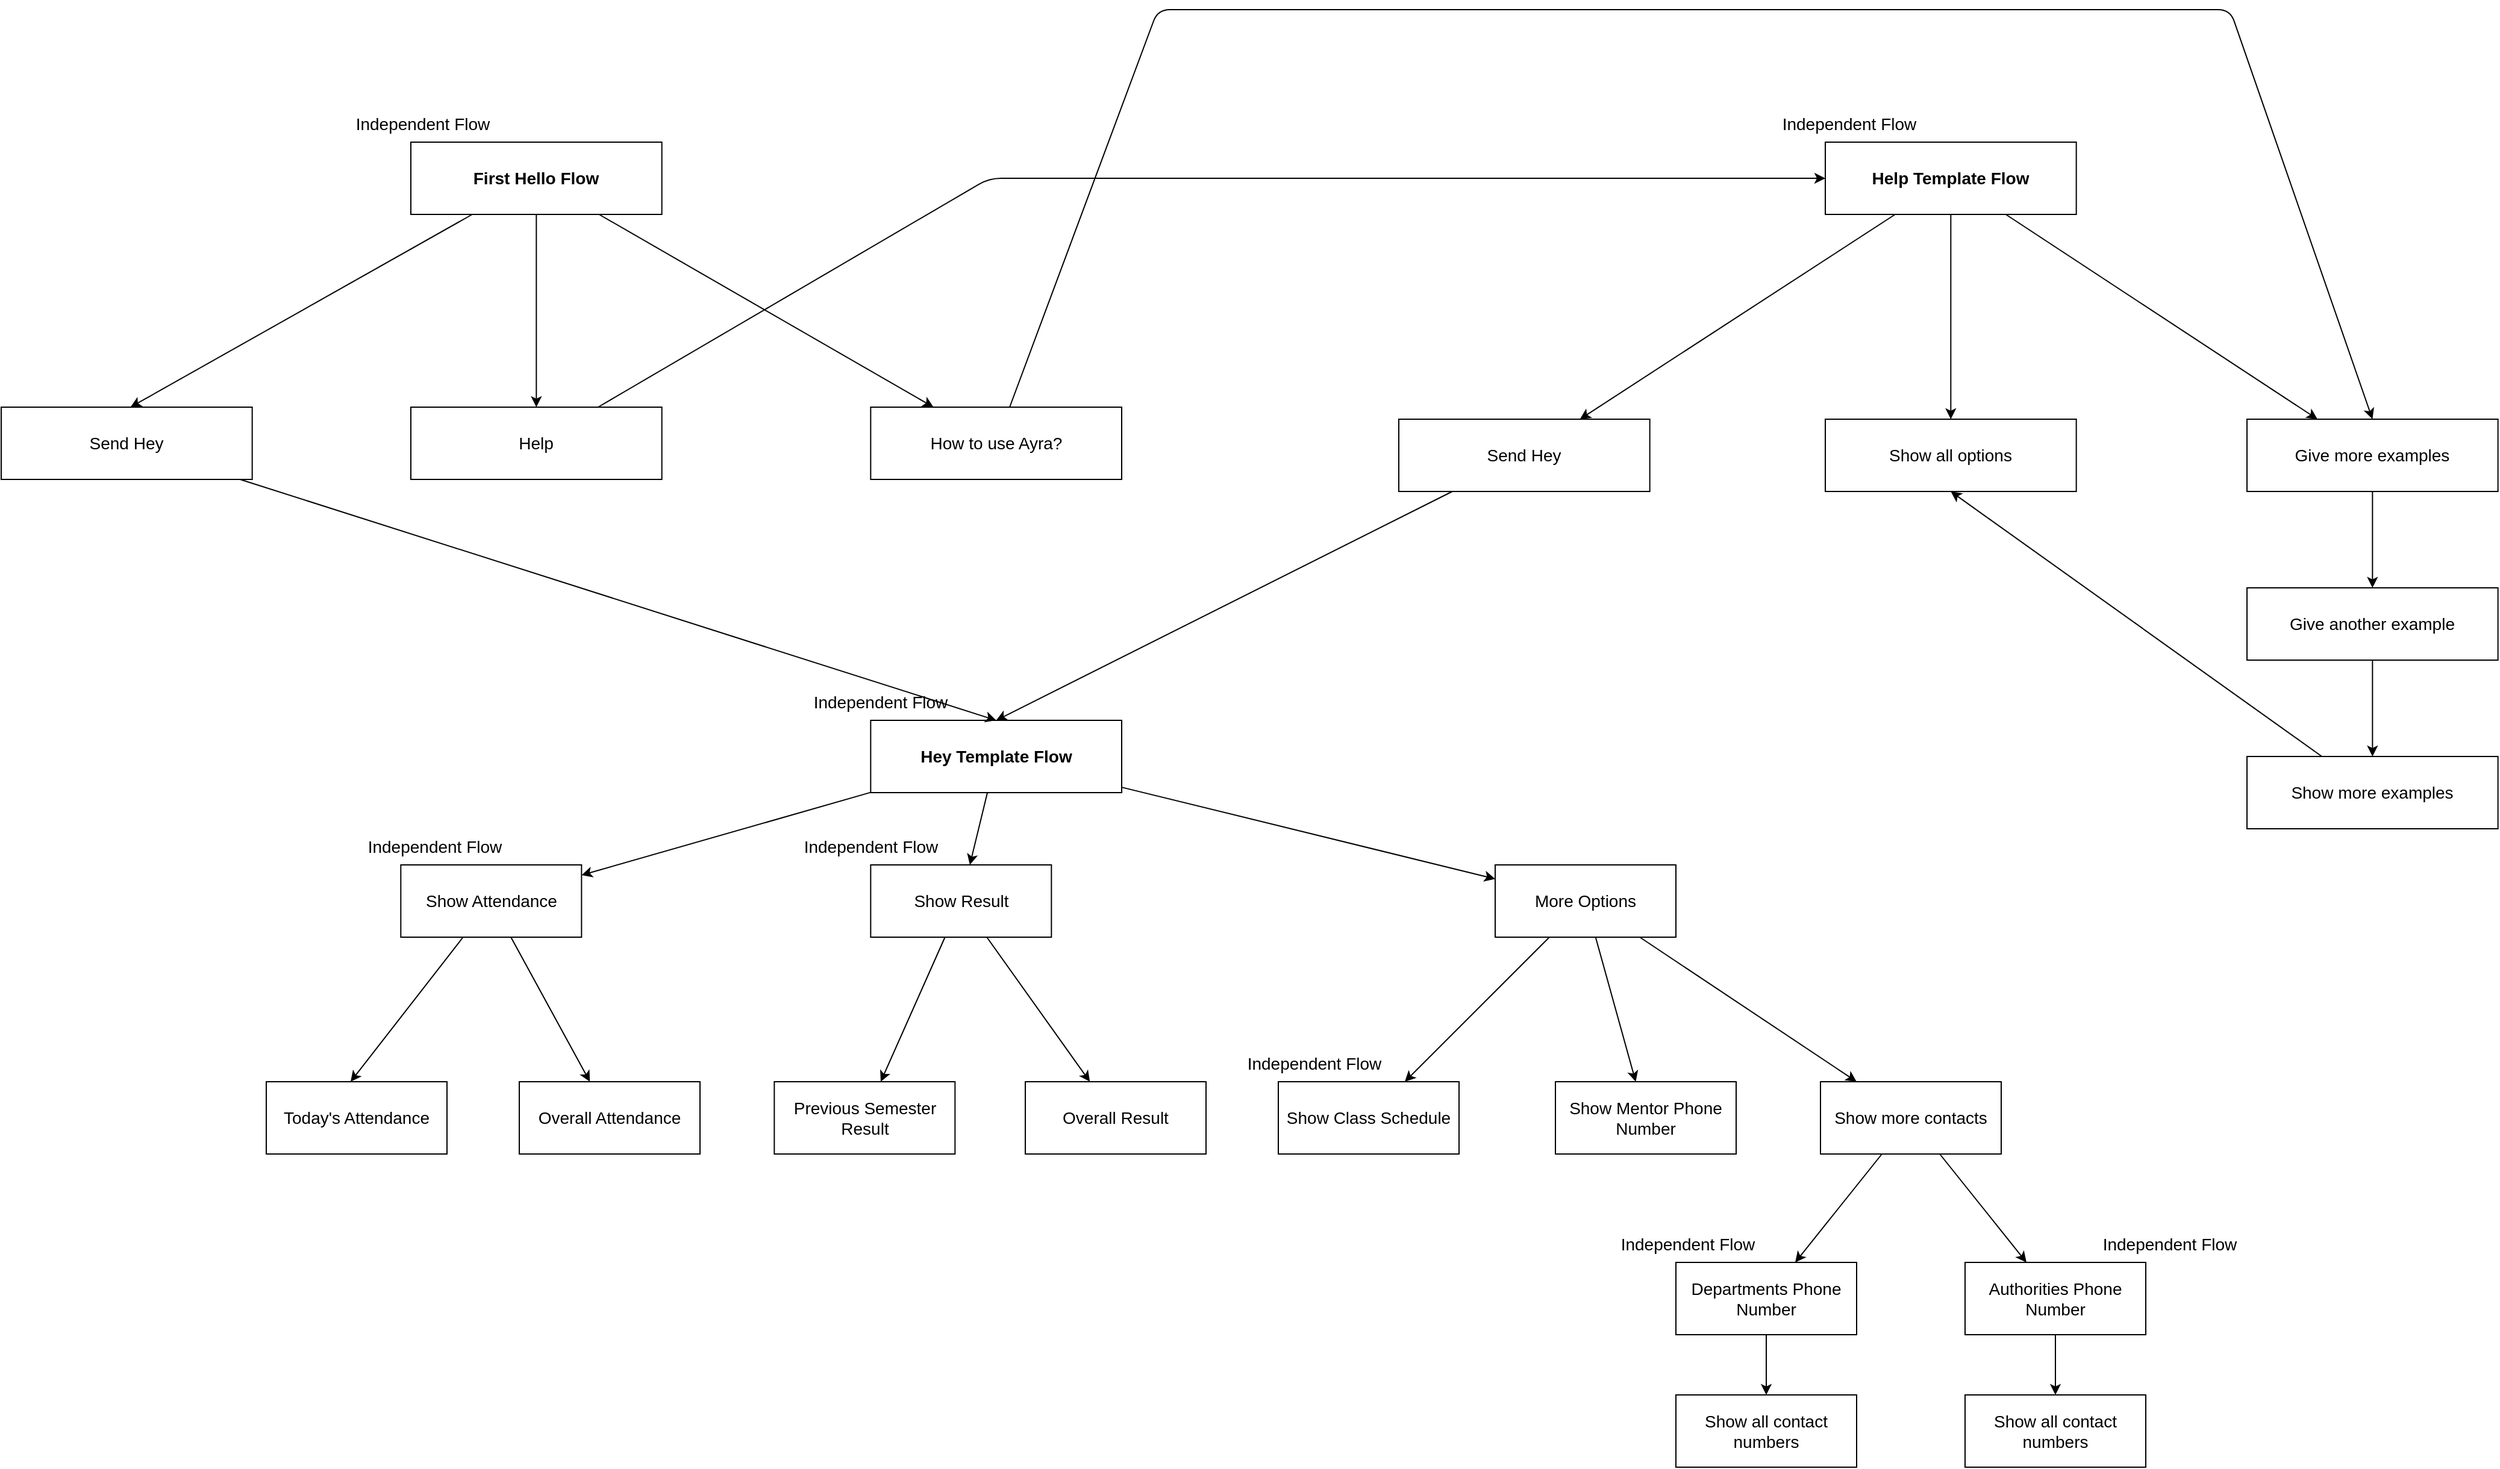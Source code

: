 <mxfile>
    <diagram id="dFfGA1GaR14zk84N3xvo" name="Page-1">
        <mxGraphModel dx="2772" dy="1546" grid="1" gridSize="10" guides="1" tooltips="1" connect="1" arrows="1" fold="1" page="1" pageScale="1" pageWidth="4681" pageHeight="3300" math="0" shadow="0">
            <root>
                <mxCell id="0"/>
                <mxCell id="1" parent="0"/>
                <mxCell id="4" value="" style="edgeStyle=none;html=1;fontSize=14;" parent="1" source="2" target="3" edge="1">
                    <mxGeometry relative="1" as="geometry"/>
                </mxCell>
                <mxCell id="7" value="" style="edgeStyle=none;html=1;fontSize=14;" parent="1" source="2" target="6" edge="1">
                    <mxGeometry relative="1" as="geometry"/>
                </mxCell>
                <mxCell id="13" value="" style="edgeStyle=none;html=1;fontSize=14;" parent="1" source="2" target="12" edge="1">
                    <mxGeometry relative="1" as="geometry"/>
                </mxCell>
                <mxCell id="2" value="&lt;font style=&quot;font-size: 14px;&quot;&gt;&lt;b style=&quot;font-size: 14px;&quot;&gt;Hey Template Flow&lt;/b&gt;&lt;/font&gt;" style="rounded=0;whiteSpace=wrap;html=1;fontSize=14;" parent="1" vertex="1">
                    <mxGeometry x="1491.67" y="1280" width="208.33" height="60" as="geometry"/>
                </mxCell>
                <mxCell id="15" value="" style="edgeStyle=none;html=1;fontSize=14;" parent="1" source="3" edge="1">
                    <mxGeometry relative="1" as="geometry">
                        <mxPoint x="1060.003" y="1580" as="targetPoint"/>
                    </mxGeometry>
                </mxCell>
                <mxCell id="19" value="" style="edgeStyle=none;html=1;fontSize=14;" parent="1" source="3" target="18" edge="1">
                    <mxGeometry relative="1" as="geometry"/>
                </mxCell>
                <mxCell id="3" value="&lt;font style=&quot;font-size: 14px;&quot;&gt;Show Attendance&lt;/font&gt;" style="rounded=0;whiteSpace=wrap;html=1;fontSize=14;" parent="1" vertex="1">
                    <mxGeometry x="1101.67" y="1400" width="150" height="60" as="geometry"/>
                </mxCell>
                <mxCell id="21" value="" style="edgeStyle=none;html=1;fontSize=14;" parent="1" source="6" target="20" edge="1">
                    <mxGeometry relative="1" as="geometry"/>
                </mxCell>
                <mxCell id="24" value="" style="edgeStyle=none;html=1;fontSize=14;" parent="1" source="6" target="23" edge="1">
                    <mxGeometry relative="1" as="geometry"/>
                </mxCell>
                <mxCell id="6" value="&lt;font style=&quot;font-size: 14px;&quot;&gt;Show Result&lt;/font&gt;" style="rounded=0;whiteSpace=wrap;html=1;fontSize=14;" parent="1" vertex="1">
                    <mxGeometry x="1491.67" y="1400" width="150" height="60" as="geometry"/>
                </mxCell>
                <mxCell id="27" value="" style="edgeStyle=none;html=1;fontSize=14;" parent="1" source="12" target="26" edge="1">
                    <mxGeometry relative="1" as="geometry"/>
                </mxCell>
                <mxCell id="29" value="" style="edgeStyle=none;html=1;fontSize=14;" parent="1" source="12" target="28" edge="1">
                    <mxGeometry relative="1" as="geometry"/>
                </mxCell>
                <mxCell id="31" value="" style="edgeStyle=none;html=1;fontSize=14;" parent="1" source="12" target="30" edge="1">
                    <mxGeometry relative="1" as="geometry"/>
                </mxCell>
                <mxCell id="12" value="&lt;span style=&quot;font-size: 14px;&quot;&gt;More Options&lt;/span&gt;" style="rounded=0;whiteSpace=wrap;html=1;fontSize=14;" parent="1" vertex="1">
                    <mxGeometry x="2010" y="1400" width="150" height="60" as="geometry"/>
                </mxCell>
                <mxCell id="14" value="&lt;font style=&quot;font-size: 14px;&quot;&gt;Today's Attendance&lt;/font&gt;" style="rounded=0;whiteSpace=wrap;html=1;fontSize=14;" parent="1" vertex="1">
                    <mxGeometry x="990" y="1580" width="150" height="60" as="geometry"/>
                </mxCell>
                <mxCell id="18" value="&lt;font style=&quot;font-size: 14px;&quot;&gt;Overall Attendance&lt;br style=&quot;font-size: 14px;&quot;&gt;&lt;/font&gt;" style="rounded=0;whiteSpace=wrap;html=1;fontSize=14;" parent="1" vertex="1">
                    <mxGeometry x="1200" y="1580" width="150" height="60" as="geometry"/>
                </mxCell>
                <mxCell id="20" value="&lt;font style=&quot;font-size: 14px;&quot;&gt;Previous Semester Result&lt;/font&gt;" style="rounded=0;whiteSpace=wrap;html=1;fontSize=14;" parent="1" vertex="1">
                    <mxGeometry x="1411.67" y="1580" width="150" height="60" as="geometry"/>
                </mxCell>
                <mxCell id="23" value="&lt;span style=&quot;font-size: 14px;&quot;&gt;Overall Result&lt;/span&gt;" style="rounded=0;whiteSpace=wrap;html=1;fontSize=14;" parent="1" vertex="1">
                    <mxGeometry x="1620" y="1580" width="150" height="60" as="geometry"/>
                </mxCell>
                <mxCell id="26" value="&lt;span style=&quot;font-size: 14px;&quot;&gt;Show Class Schedule&lt;/span&gt;" style="rounded=0;whiteSpace=wrap;html=1;fontSize=14;" parent="1" vertex="1">
                    <mxGeometry x="1830" y="1580" width="150" height="60" as="geometry"/>
                </mxCell>
                <mxCell id="28" value="&lt;span style=&quot;font-size: 14px;&quot;&gt;Show Mentor Phone Number&lt;/span&gt;" style="rounded=0;whiteSpace=wrap;html=1;fontSize=14;" parent="1" vertex="1">
                    <mxGeometry x="2060" y="1580" width="150" height="60" as="geometry"/>
                </mxCell>
                <mxCell id="33" value="" style="edgeStyle=none;html=1;fontSize=14;" parent="1" source="30" target="32" edge="1">
                    <mxGeometry relative="1" as="geometry"/>
                </mxCell>
                <mxCell id="35" value="" style="edgeStyle=none;html=1;fontSize=14;" parent="1" source="30" target="34" edge="1">
                    <mxGeometry relative="1" as="geometry"/>
                </mxCell>
                <mxCell id="30" value="&lt;span style=&quot;font-size: 14px;&quot;&gt;Show more contacts&lt;/span&gt;" style="rounded=0;whiteSpace=wrap;html=1;fontSize=14;" parent="1" vertex="1">
                    <mxGeometry x="2280" y="1580" width="150" height="60" as="geometry"/>
                </mxCell>
                <mxCell id="37" value="" style="edgeStyle=none;html=1;fontSize=14;" parent="1" source="32" target="36" edge="1">
                    <mxGeometry relative="1" as="geometry"/>
                </mxCell>
                <mxCell id="32" value="&lt;span style=&quot;font-size: 14px;&quot;&gt;Departments Phone Number&lt;/span&gt;" style="rounded=0;whiteSpace=wrap;html=1;fontSize=14;" parent="1" vertex="1">
                    <mxGeometry x="2160" y="1730" width="150" height="60" as="geometry"/>
                </mxCell>
                <mxCell id="39" value="" style="edgeStyle=none;html=1;fontSize=14;" parent="1" source="34" target="38" edge="1">
                    <mxGeometry relative="1" as="geometry"/>
                </mxCell>
                <mxCell id="34" value="&lt;span style=&quot;font-size: 14px;&quot;&gt;Authorities Phone Number&lt;/span&gt;" style="rounded=0;whiteSpace=wrap;html=1;fontSize=14;" parent="1" vertex="1">
                    <mxGeometry x="2400" y="1730" width="150" height="60" as="geometry"/>
                </mxCell>
                <mxCell id="36" value="&lt;span style=&quot;font-size: 14px;&quot;&gt;Show all contact numbers&lt;/span&gt;" style="rounded=0;whiteSpace=wrap;html=1;fontSize=14;" parent="1" vertex="1">
                    <mxGeometry x="2160" y="1840" width="150" height="60" as="geometry"/>
                </mxCell>
                <mxCell id="38" value="&lt;span style=&quot;font-size: 14px;&quot;&gt;Show all contact numbers&lt;/span&gt;" style="rounded=0;whiteSpace=wrap;html=1;fontSize=14;" parent="1" vertex="1">
                    <mxGeometry x="2400" y="1840" width="150" height="60" as="geometry"/>
                </mxCell>
                <mxCell id="44" value="" style="edgeStyle=none;html=1;fontSize=14;" parent="1" source="42" target="43" edge="1">
                    <mxGeometry relative="1" as="geometry"/>
                </mxCell>
                <mxCell id="52" value="" style="edgeStyle=none;html=1;fontSize=14;" parent="1" source="42" target="51" edge="1">
                    <mxGeometry relative="1" as="geometry"/>
                </mxCell>
                <mxCell id="54" value="" style="edgeStyle=none;html=1;fontSize=14;" parent="1" source="42" target="53" edge="1">
                    <mxGeometry relative="1" as="geometry"/>
                </mxCell>
                <mxCell id="42" value="&lt;font style=&quot;font-size: 14px;&quot;&gt;&lt;b style=&quot;font-size: 14px;&quot;&gt;Help Template Flow&lt;/b&gt;&lt;/font&gt;" style="rounded=0;whiteSpace=wrap;html=1;fontSize=14;" parent="1" vertex="1">
                    <mxGeometry x="2284" y="800" width="208.33" height="60" as="geometry"/>
                </mxCell>
                <mxCell id="43" value="&lt;font style=&quot;font-size: 14px;&quot;&gt;&lt;span style=&quot;font-size: 14px;&quot;&gt;Show all options&lt;/span&gt;&lt;/font&gt;" style="rounded=0;whiteSpace=wrap;html=1;fontSize=14;" parent="1" vertex="1">
                    <mxGeometry x="2284" y="1030" width="208.33" height="60" as="geometry"/>
                </mxCell>
                <mxCell id="47" value="Independent Flow" style="text;html=1;strokeColor=none;fillColor=none;align=center;verticalAlign=middle;whiteSpace=wrap;rounded=0;fontSize=14;" parent="1" vertex="1">
                    <mxGeometry x="1420" y="1250" width="160" height="30" as="geometry"/>
                </mxCell>
                <mxCell id="49" value="Independent Flow" style="text;html=1;strokeColor=none;fillColor=none;align=center;verticalAlign=middle;whiteSpace=wrap;rounded=0;fontSize=14;" parent="1" vertex="1">
                    <mxGeometry x="2224" y="770" width="160" height="30" as="geometry"/>
                </mxCell>
                <mxCell id="78" value="" style="edgeStyle=none;html=1;" parent="1" source="51" target="77" edge="1">
                    <mxGeometry relative="1" as="geometry"/>
                </mxCell>
                <mxCell id="51" value="&lt;font style=&quot;font-size: 14px;&quot;&gt;&lt;span style=&quot;font-size: 14px;&quot;&gt;Give more examples&lt;/span&gt;&lt;/font&gt;" style="rounded=0;whiteSpace=wrap;html=1;fontSize=14;" parent="1" vertex="1">
                    <mxGeometry x="2634" y="1030" width="208.33" height="60" as="geometry"/>
                </mxCell>
                <mxCell id="58" value="" style="edgeStyle=none;html=1;fontSize=14;entryX=0.5;entryY=0;entryDx=0;entryDy=0;" parent="1" source="53" target="2" edge="1">
                    <mxGeometry relative="1" as="geometry">
                        <mxPoint x="980" y="1080" as="targetPoint"/>
                        <Array as="points"/>
                    </mxGeometry>
                </mxCell>
                <mxCell id="53" value="&lt;font style=&quot;font-size: 14px;&quot;&gt;&lt;span style=&quot;font-size: 14px;&quot;&gt;Send Hey&lt;/span&gt;&lt;/font&gt;" style="rounded=0;whiteSpace=wrap;html=1;fontSize=14;" parent="1" vertex="1">
                    <mxGeometry x="1930" y="1030" width="208.33" height="60" as="geometry"/>
                </mxCell>
                <mxCell id="59" value="Independent Flow" style="text;html=1;strokeColor=none;fillColor=none;align=center;verticalAlign=middle;whiteSpace=wrap;rounded=0;fontSize=14;" parent="1" vertex="1">
                    <mxGeometry x="1050" y="1370" width="160" height="30" as="geometry"/>
                </mxCell>
                <mxCell id="61" value="Independent Flow" style="text;html=1;strokeColor=none;fillColor=none;align=center;verticalAlign=middle;whiteSpace=wrap;rounded=0;fontSize=14;" parent="1" vertex="1">
                    <mxGeometry x="1411.67" y="1370" width="160" height="30" as="geometry"/>
                </mxCell>
                <mxCell id="62" value="Independent Flow" style="text;html=1;strokeColor=none;fillColor=none;align=center;verticalAlign=middle;whiteSpace=wrap;rounded=0;fontSize=14;" parent="1" vertex="1">
                    <mxGeometry x="1780" y="1550" width="160" height="30" as="geometry"/>
                </mxCell>
                <mxCell id="63" value="Independent Flow" style="text;html=1;strokeColor=none;fillColor=none;align=center;verticalAlign=middle;whiteSpace=wrap;rounded=0;fontSize=14;" parent="1" vertex="1">
                    <mxGeometry x="2090" y="1700" width="160" height="30" as="geometry"/>
                </mxCell>
                <mxCell id="64" value="Independent Flow" style="text;html=1;strokeColor=none;fillColor=none;align=center;verticalAlign=middle;whiteSpace=wrap;rounded=0;fontSize=14;" parent="1" vertex="1">
                    <mxGeometry x="2490" y="1700" width="160" height="30" as="geometry"/>
                </mxCell>
                <mxCell id="67" value="" style="edgeStyle=none;html=1;strokeWidth=1;fontSize=16;" parent="1" source="65" edge="1">
                    <mxGeometry relative="1" as="geometry">
                        <mxPoint x="877.347" y="1020" as="targetPoint"/>
                    </mxGeometry>
                </mxCell>
                <mxCell id="69" value="" style="edgeStyle=none;html=1;strokeWidth=1;fontSize=16;" parent="1" source="65" target="68" edge="1">
                    <mxGeometry relative="1" as="geometry"/>
                </mxCell>
                <mxCell id="71" value="" style="edgeStyle=none;html=1;strokeWidth=1;fontSize=16;" parent="1" source="65" target="70" edge="1">
                    <mxGeometry relative="1" as="geometry"/>
                </mxCell>
                <mxCell id="65" value="&lt;font style=&quot;font-size: 14px;&quot;&gt;&lt;b style=&quot;font-size: 14px;&quot;&gt;First Hello Flow&lt;/b&gt;&lt;/font&gt;" style="rounded=0;whiteSpace=wrap;html=1;fontSize=14;" parent="1" vertex="1">
                    <mxGeometry x="1110" y="800" width="208.33" height="60" as="geometry"/>
                </mxCell>
                <mxCell id="75" value="" style="edgeStyle=none;html=1;strokeWidth=1;fontSize=16;entryX=0.5;entryY=0;entryDx=0;entryDy=0;" parent="1" source="66" target="2" edge="1">
                    <mxGeometry relative="1" as="geometry">
                        <mxPoint x="434.165" y="880" as="targetPoint"/>
                    </mxGeometry>
                </mxCell>
                <mxCell id="66" value="&lt;font style=&quot;font-size: 14px;&quot;&gt;&lt;span style=&quot;font-size: 14px;&quot;&gt;Send Hey&lt;/span&gt;&lt;/font&gt;" style="rounded=0;whiteSpace=wrap;html=1;fontSize=14;" parent="1" vertex="1">
                    <mxGeometry x="770.0" y="1020" width="208.33" height="60" as="geometry"/>
                </mxCell>
                <mxCell id="84" value="" style="edgeStyle=none;html=1;" parent="1" source="68" target="42" edge="1">
                    <mxGeometry relative="1" as="geometry">
                        <mxPoint x="1398.33" y="1050" as="targetPoint"/>
                        <Array as="points">
                            <mxPoint x="1590" y="830"/>
                        </Array>
                    </mxGeometry>
                </mxCell>
                <mxCell id="68" value="&lt;font style=&quot;font-size: 14px;&quot;&gt;&lt;span style=&quot;font-size: 14px;&quot;&gt;Help&lt;/span&gt;&lt;/font&gt;" style="rounded=0;whiteSpace=wrap;html=1;fontSize=14;" parent="1" vertex="1">
                    <mxGeometry x="1110" y="1020" width="208.33" height="60" as="geometry"/>
                </mxCell>
                <mxCell id="87" value="" style="edgeStyle=none;html=1;entryX=0.5;entryY=0;entryDx=0;entryDy=0;" parent="1" source="70" target="51" edge="1">
                    <mxGeometry relative="1" as="geometry">
                        <mxPoint x="2740" y="690" as="targetPoint"/>
                        <Array as="points">
                            <mxPoint x="1730" y="690"/>
                            <mxPoint x="2620" y="690"/>
                        </Array>
                    </mxGeometry>
                </mxCell>
                <mxCell id="70" value="&lt;font style=&quot;font-size: 14px;&quot;&gt;&lt;span style=&quot;font-size: 14px;&quot;&gt;How to use Ayra?&lt;/span&gt;&lt;/font&gt;" style="rounded=0;whiteSpace=wrap;html=1;fontSize=14;" parent="1" vertex="1">
                    <mxGeometry x="1491.67" y="1020" width="208.33" height="60" as="geometry"/>
                </mxCell>
                <mxCell id="76" value="Independent Flow" style="text;html=1;strokeColor=none;fillColor=none;align=center;verticalAlign=middle;whiteSpace=wrap;rounded=0;fontSize=14;" parent="1" vertex="1">
                    <mxGeometry x="1040" y="770" width="160" height="30" as="geometry"/>
                </mxCell>
                <mxCell id="80" value="" style="edgeStyle=none;html=1;" parent="1" source="77" target="79" edge="1">
                    <mxGeometry relative="1" as="geometry"/>
                </mxCell>
                <mxCell id="77" value="&lt;font style=&quot;font-size: 14px;&quot;&gt;&lt;span style=&quot;font-size: 14px;&quot;&gt;Give another example&lt;/span&gt;&lt;/font&gt;" style="rounded=0;whiteSpace=wrap;html=1;fontSize=14;" parent="1" vertex="1">
                    <mxGeometry x="2634" y="1170" width="208.33" height="60" as="geometry"/>
                </mxCell>
                <mxCell id="82" value="" style="edgeStyle=none;html=1;entryX=0.5;entryY=1;entryDx=0;entryDy=0;" parent="1" source="79" target="43" edge="1">
                    <mxGeometry relative="1" as="geometry">
                        <mxPoint x="2554.0" y="1340" as="targetPoint"/>
                    </mxGeometry>
                </mxCell>
                <mxCell id="79" value="Show more examples" style="rounded=0;whiteSpace=wrap;html=1;fontSize=14;" parent="1" vertex="1">
                    <mxGeometry x="2634" y="1310" width="208.33" height="60" as="geometry"/>
                </mxCell>
            </root>
        </mxGraphModel>
    </diagram>
</mxfile>